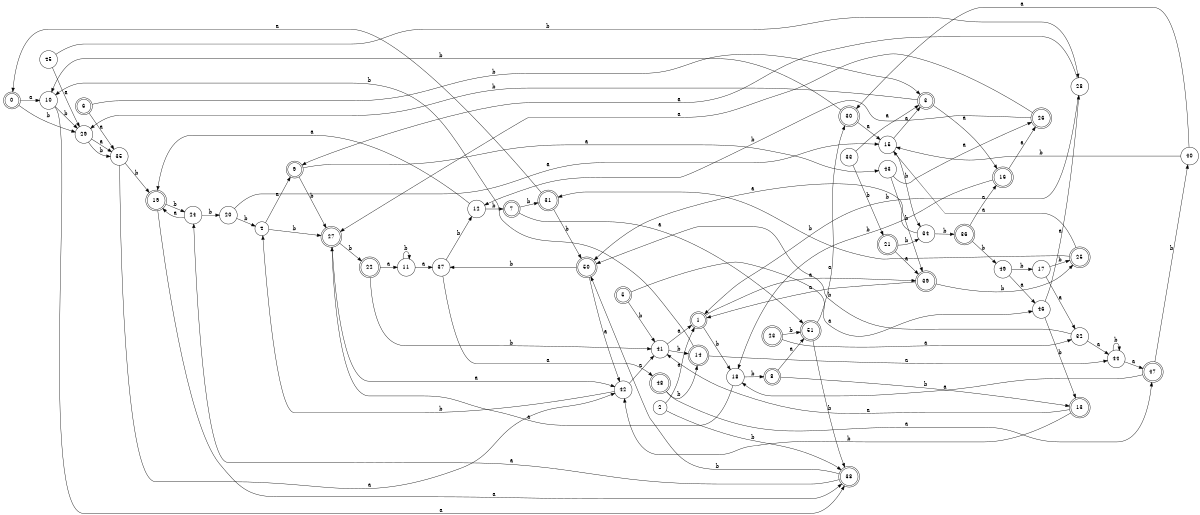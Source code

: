 digraph n42_9 {
__start0 [label="" shape="none"];

rankdir=LR;
size="8,5";

s0 [style="rounded,filled", color="black", fillcolor="white" shape="doublecircle", label="0"];
s1 [style="rounded,filled", color="black", fillcolor="white" shape="doublecircle", label="1"];
s2 [style="filled", color="black", fillcolor="white" shape="circle", label="2"];
s3 [style="rounded,filled", color="black", fillcolor="white" shape="doublecircle", label="3"];
s4 [style="filled", color="black", fillcolor="white" shape="circle", label="4"];
s5 [style="rounded,filled", color="black", fillcolor="white" shape="doublecircle", label="5"];
s6 [style="rounded,filled", color="black", fillcolor="white" shape="doublecircle", label="6"];
s7 [style="rounded,filled", color="black", fillcolor="white" shape="doublecircle", label="7"];
s8 [style="rounded,filled", color="black", fillcolor="white" shape="doublecircle", label="8"];
s9 [style="rounded,filled", color="black", fillcolor="white" shape="doublecircle", label="9"];
s10 [style="filled", color="black", fillcolor="white" shape="circle", label="10"];
s11 [style="filled", color="black", fillcolor="white" shape="circle", label="11"];
s12 [style="filled", color="black", fillcolor="white" shape="circle", label="12"];
s13 [style="rounded,filled", color="black", fillcolor="white" shape="doublecircle", label="13"];
s14 [style="rounded,filled", color="black", fillcolor="white" shape="doublecircle", label="14"];
s15 [style="filled", color="black", fillcolor="white" shape="circle", label="15"];
s16 [style="rounded,filled", color="black", fillcolor="white" shape="doublecircle", label="16"];
s17 [style="filled", color="black", fillcolor="white" shape="circle", label="17"];
s18 [style="filled", color="black", fillcolor="white" shape="circle", label="18"];
s19 [style="rounded,filled", color="black", fillcolor="white" shape="doublecircle", label="19"];
s20 [style="filled", color="black", fillcolor="white" shape="circle", label="20"];
s21 [style="rounded,filled", color="black", fillcolor="white" shape="doublecircle", label="21"];
s22 [style="rounded,filled", color="black", fillcolor="white" shape="doublecircle", label="22"];
s23 [style="rounded,filled", color="black", fillcolor="white" shape="doublecircle", label="23"];
s24 [style="filled", color="black", fillcolor="white" shape="circle", label="24"];
s25 [style="rounded,filled", color="black", fillcolor="white" shape="doublecircle", label="25"];
s26 [style="rounded,filled", color="black", fillcolor="white" shape="doublecircle", label="26"];
s27 [style="rounded,filled", color="black", fillcolor="white" shape="doublecircle", label="27"];
s28 [style="filled", color="black", fillcolor="white" shape="circle", label="28"];
s29 [style="filled", color="black", fillcolor="white" shape="circle", label="29"];
s30 [style="rounded,filled", color="black", fillcolor="white" shape="doublecircle", label="30"];
s31 [style="rounded,filled", color="black", fillcolor="white" shape="doublecircle", label="31"];
s32 [style="filled", color="black", fillcolor="white" shape="circle", label="32"];
s33 [style="filled", color="black", fillcolor="white" shape="circle", label="33"];
s34 [style="filled", color="black", fillcolor="white" shape="circle", label="34"];
s35 [style="filled", color="black", fillcolor="white" shape="circle", label="35"];
s36 [style="rounded,filled", color="black", fillcolor="white" shape="doublecircle", label="36"];
s37 [style="filled", color="black", fillcolor="white" shape="circle", label="37"];
s38 [style="rounded,filled", color="black", fillcolor="white" shape="doublecircle", label="38"];
s39 [style="rounded,filled", color="black", fillcolor="white" shape="doublecircle", label="39"];
s40 [style="filled", color="black", fillcolor="white" shape="circle", label="40"];
s41 [style="filled", color="black", fillcolor="white" shape="circle", label="41"];
s42 [style="filled", color="black", fillcolor="white" shape="circle", label="42"];
s43 [style="filled", color="black", fillcolor="white" shape="circle", label="43"];
s44 [style="filled", color="black", fillcolor="white" shape="circle", label="44"];
s45 [style="filled", color="black", fillcolor="white" shape="circle", label="45"];
s46 [style="filled", color="black", fillcolor="white" shape="circle", label="46"];
s47 [style="rounded,filled", color="black", fillcolor="white" shape="doublecircle", label="47"];
s48 [style="rounded,filled", color="black", fillcolor="white" shape="doublecircle", label="48"];
s49 [style="filled", color="black", fillcolor="white" shape="circle", label="49"];
s50 [style="rounded,filled", color="black", fillcolor="white" shape="doublecircle", label="50"];
s51 [style="rounded,filled", color="black", fillcolor="white" shape="doublecircle", label="51"];
s0 -> s10 [label="a"];
s0 -> s29 [label="b"];
s1 -> s39 [label="a"];
s1 -> s18 [label="b"];
s2 -> s1 [label="a"];
s2 -> s38 [label="b"];
s3 -> s16 [label="a"];
s3 -> s29 [label="b"];
s4 -> s9 [label="a"];
s4 -> s27 [label="b"];
s5 -> s46 [label="a"];
s5 -> s41 [label="b"];
s6 -> s35 [label="a"];
s6 -> s3 [label="b"];
s7 -> s51 [label="a"];
s7 -> s31 [label="b"];
s8 -> s51 [label="a"];
s8 -> s13 [label="b"];
s9 -> s43 [label="a"];
s9 -> s27 [label="b"];
s10 -> s38 [label="a"];
s10 -> s29 [label="b"];
s11 -> s37 [label="a"];
s11 -> s11 [label="b"];
s12 -> s19 [label="a"];
s12 -> s7 [label="b"];
s13 -> s41 [label="a"];
s13 -> s42 [label="b"];
s14 -> s44 [label="a"];
s14 -> s10 [label="b"];
s15 -> s3 [label="a"];
s15 -> s34 [label="b"];
s16 -> s26 [label="a"];
s16 -> s18 [label="b"];
s17 -> s32 [label="a"];
s17 -> s25 [label="b"];
s18 -> s27 [label="a"];
s18 -> s8 [label="b"];
s19 -> s38 [label="a"];
s19 -> s24 [label="b"];
s20 -> s15 [label="a"];
s20 -> s4 [label="b"];
s21 -> s39 [label="a"];
s21 -> s34 [label="b"];
s22 -> s11 [label="a"];
s22 -> s41 [label="b"];
s23 -> s32 [label="a"];
s23 -> s51 [label="b"];
s24 -> s19 [label="a"];
s24 -> s20 [label="b"];
s25 -> s15 [label="a"];
s25 -> s31 [label="b"];
s26 -> s27 [label="a"];
s26 -> s12 [label="b"];
s27 -> s42 [label="a"];
s27 -> s22 [label="b"];
s28 -> s9 [label="a"];
s28 -> s1 [label="b"];
s29 -> s35 [label="a"];
s29 -> s35 [label="b"];
s30 -> s15 [label="a"];
s30 -> s10 [label="b"];
s31 -> s0 [label="a"];
s31 -> s50 [label="b"];
s32 -> s44 [label="a"];
s32 -> s50 [label="b"];
s33 -> s3 [label="a"];
s33 -> s21 [label="b"];
s34 -> s50 [label="a"];
s34 -> s36 [label="b"];
s35 -> s42 [label="a"];
s35 -> s19 [label="b"];
s36 -> s16 [label="a"];
s36 -> s49 [label="b"];
s37 -> s48 [label="a"];
s37 -> s12 [label="b"];
s38 -> s24 [label="a"];
s38 -> s50 [label="b"];
s39 -> s1 [label="a"];
s39 -> s25 [label="b"];
s40 -> s30 [label="a"];
s40 -> s15 [label="b"];
s41 -> s1 [label="a"];
s41 -> s14 [label="b"];
s42 -> s41 [label="a"];
s42 -> s4 [label="b"];
s43 -> s26 [label="a"];
s43 -> s39 [label="b"];
s44 -> s47 [label="a"];
s44 -> s44 [label="b"];
s45 -> s29 [label="a"];
s45 -> s28 [label="b"];
s46 -> s28 [label="a"];
s46 -> s13 [label="b"];
s47 -> s18 [label="a"];
s47 -> s40 [label="b"];
s48 -> s47 [label="a"];
s48 -> s14 [label="b"];
s49 -> s46 [label="a"];
s49 -> s17 [label="b"];
s50 -> s42 [label="a"];
s50 -> s37 [label="b"];
s51 -> s30 [label="a"];
s51 -> s38 [label="b"];

}